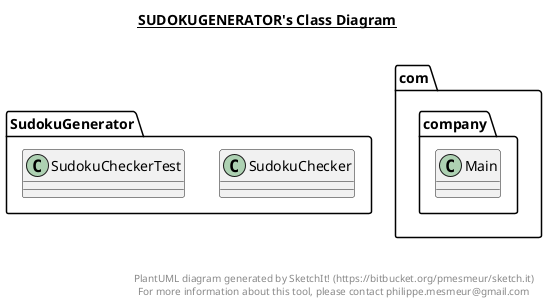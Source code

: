 @startuml

title __SUDOKUGENERATOR's Class Diagram__\n

  namespace SudokuGenerator {
    class SudokuGenerator.SudokuChecker {
    }
  }
  

  namespace SudokuGenerator {
    class SudokuGenerator.SudokuCheckerTest {
    }
  }
  

  namespace com.company {
    class com.company.Main {
    }
  }
  



right footer


PlantUML diagram generated by SketchIt! (https://bitbucket.org/pmesmeur/sketch.it)
For more information about this tool, please contact philippe.mesmeur@gmail.com
endfooter

@enduml
